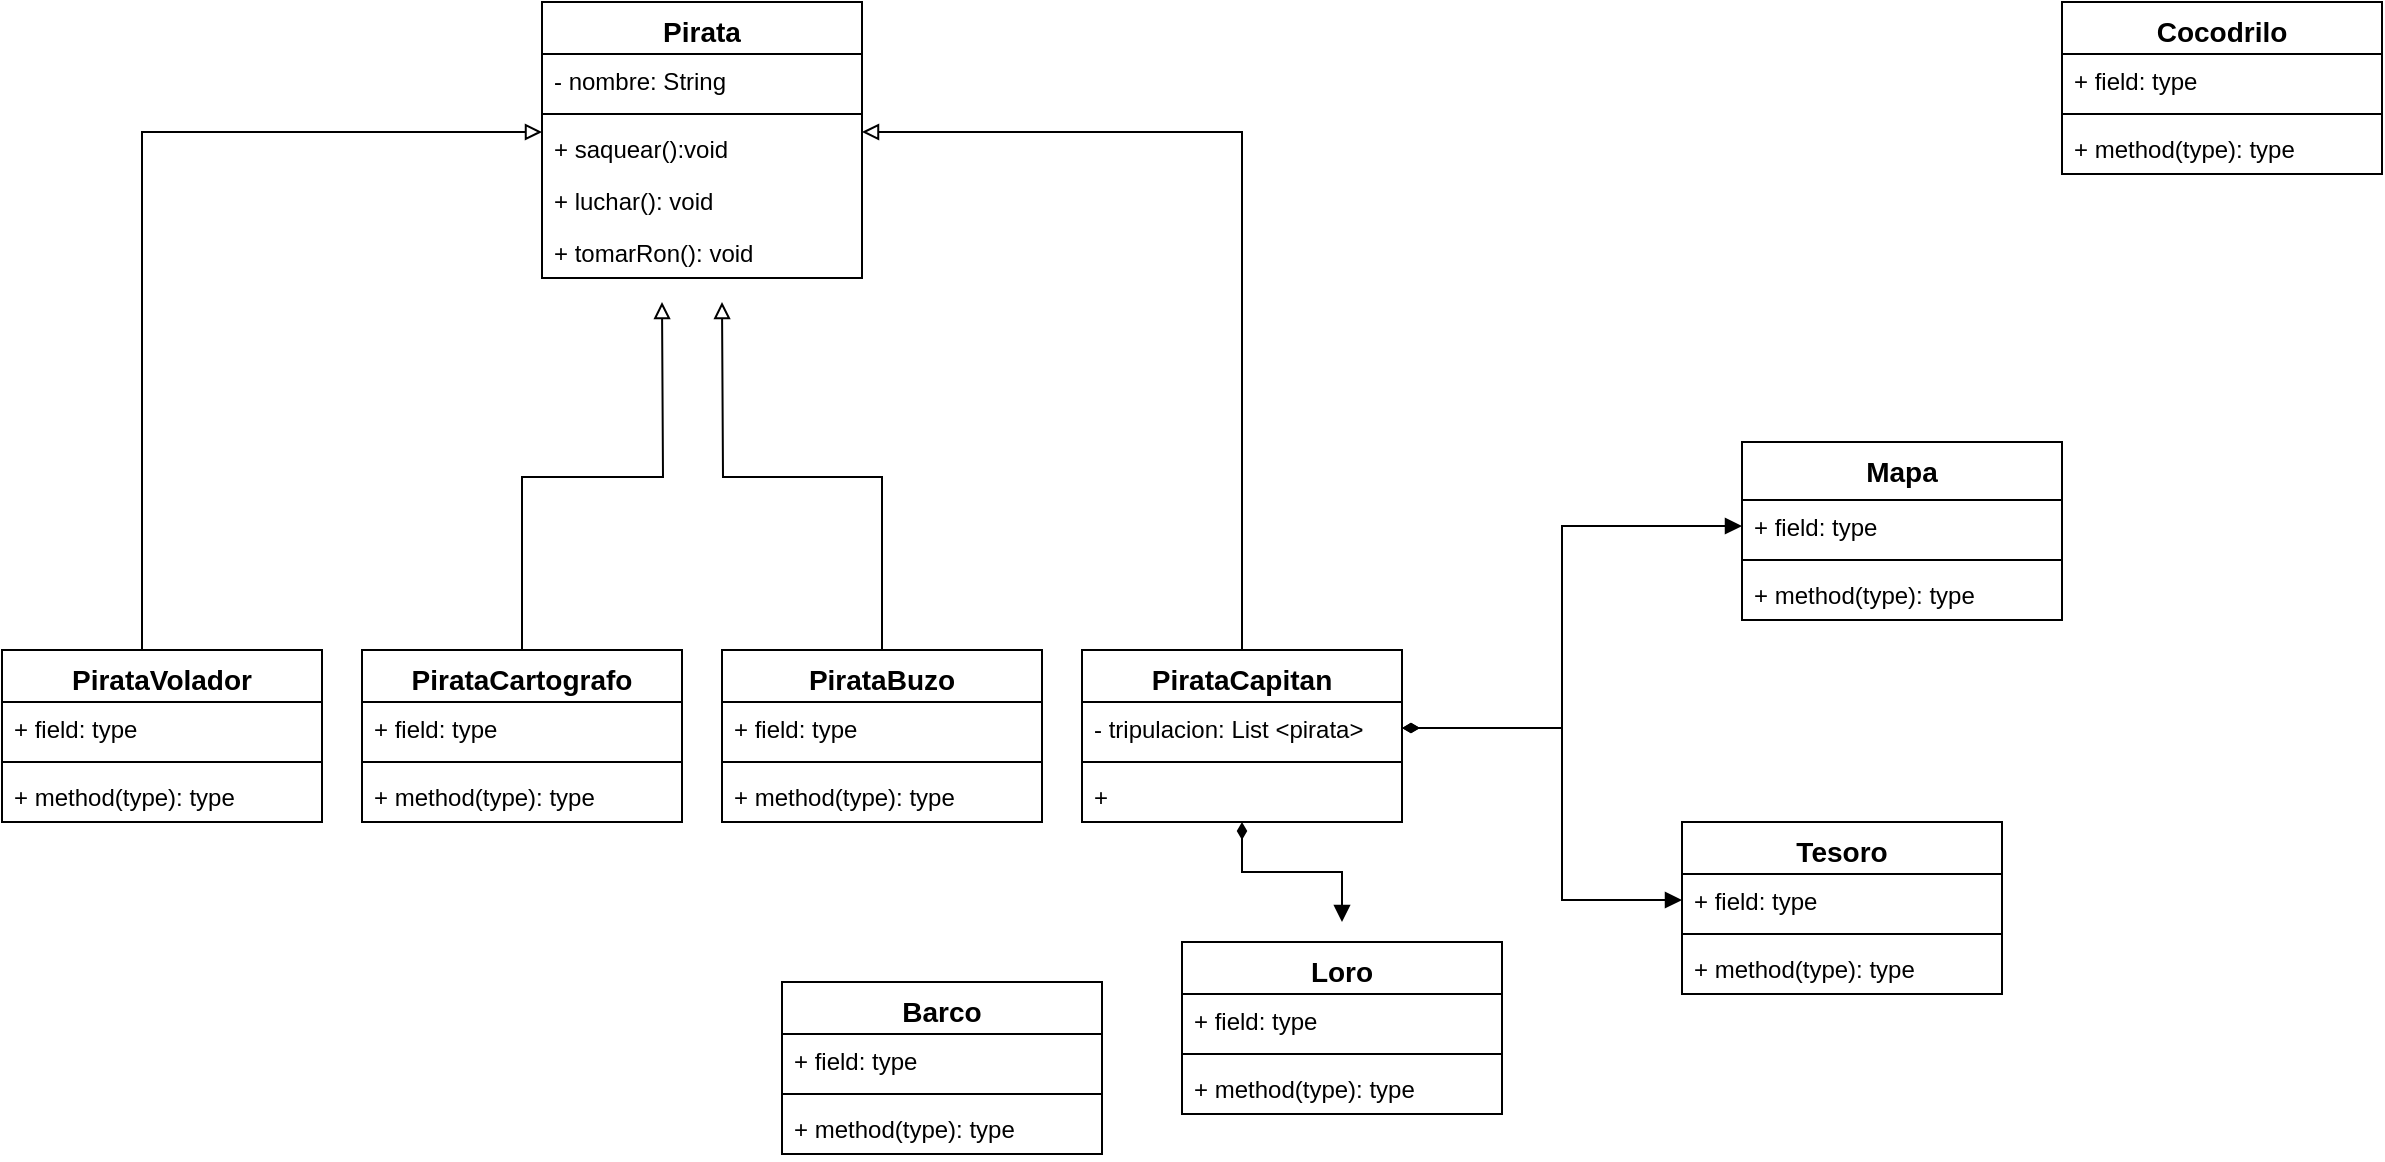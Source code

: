 <mxfile version="12.4.3" type="github" pages="1"><diagram name="Page-1" id="e7e014a7-5840-1c2e-5031-d8a46d1fe8dd"><mxGraphModel dx="2188" dy="553" grid="1" gridSize="10" guides="1" tooltips="1" connect="1" arrows="1" fold="1" page="1" pageScale="1" pageWidth="1169" pageHeight="826" background="#ffffff" math="0" shadow="0"><root><mxCell id="0"/><mxCell id="1" parent="0"/><mxCell id="y8XHKee-sw3lVYYuWsMx-46" value="Pirata" style="swimlane;fontStyle=1;align=center;verticalAlign=top;childLayout=stackLayout;horizontal=1;startSize=26;horizontalStack=0;resizeParent=1;resizeParentMax=0;resizeLast=0;collapsible=1;marginBottom=0;fontSize=14;" vertex="1" parent="1"><mxGeometry x="-440" y="90" width="160" height="138" as="geometry"/></mxCell><mxCell id="y8XHKee-sw3lVYYuWsMx-118" value="- nombre: String" style="text;strokeColor=none;fillColor=none;align=left;verticalAlign=top;spacingLeft=4;spacingRight=4;overflow=hidden;rotatable=0;points=[[0,0.5],[1,0.5]];portConstraint=eastwest;" vertex="1" parent="y8XHKee-sw3lVYYuWsMx-46"><mxGeometry y="26" width="160" height="26" as="geometry"/></mxCell><mxCell id="y8XHKee-sw3lVYYuWsMx-48" value="" style="line;strokeWidth=1;fillColor=none;align=left;verticalAlign=middle;spacingTop=-1;spacingLeft=3;spacingRight=3;rotatable=0;labelPosition=right;points=[];portConstraint=eastwest;" vertex="1" parent="y8XHKee-sw3lVYYuWsMx-46"><mxGeometry y="52" width="160" height="8" as="geometry"/></mxCell><mxCell id="y8XHKee-sw3lVYYuWsMx-49" value="+ saquear():void" style="text;strokeColor=none;fillColor=none;align=left;verticalAlign=top;spacingLeft=4;spacingRight=4;overflow=hidden;rotatable=0;points=[[0,0.5],[1,0.5]];portConstraint=eastwest;" vertex="1" parent="y8XHKee-sw3lVYYuWsMx-46"><mxGeometry y="60" width="160" height="26" as="geometry"/></mxCell><mxCell id="y8XHKee-sw3lVYYuWsMx-103" value="+ luchar(): void" style="text;strokeColor=none;fillColor=none;align=left;verticalAlign=top;spacingLeft=4;spacingRight=4;overflow=hidden;rotatable=0;points=[[0,0.5],[1,0.5]];portConstraint=eastwest;" vertex="1" parent="y8XHKee-sw3lVYYuWsMx-46"><mxGeometry y="86" width="160" height="26" as="geometry"/></mxCell><mxCell id="y8XHKee-sw3lVYYuWsMx-102" value="+ tomarRon(): void" style="text;strokeColor=none;fillColor=none;align=left;verticalAlign=top;spacingLeft=4;spacingRight=4;overflow=hidden;rotatable=0;points=[[0,0.5],[1,0.5]];portConstraint=eastwest;" vertex="1" parent="y8XHKee-sw3lVYYuWsMx-46"><mxGeometry y="112" width="160" height="26" as="geometry"/></mxCell><mxCell id="y8XHKee-sw3lVYYuWsMx-115" style="edgeStyle=orthogonalEdgeStyle;rounded=0;orthogonalLoop=1;jettySize=auto;html=1;entryX=1;entryY=0.5;entryDx=0;entryDy=0;fontSize=14;endArrow=block;endFill=0;" edge="1" parent="1" source="y8XHKee-sw3lVYYuWsMx-50"><mxGeometry relative="1" as="geometry"><mxPoint x="-280" y="155" as="targetPoint"/><Array as="points"><mxPoint x="-90" y="155"/></Array></mxGeometry></mxCell><mxCell id="y8XHKee-sw3lVYYuWsMx-50" value="PirataCapitan" style="swimlane;fontStyle=1;align=center;verticalAlign=top;childLayout=stackLayout;horizontal=1;startSize=26;horizontalStack=0;resizeParent=1;resizeParentMax=0;resizeLast=0;collapsible=1;marginBottom=0;fontSize=14;" vertex="1" parent="1"><mxGeometry x="-170" y="414" width="160" height="86" as="geometry"/></mxCell><mxCell id="y8XHKee-sw3lVYYuWsMx-51" value="- tripulacion: List &lt;pirata&gt; " style="text;strokeColor=none;fillColor=none;align=left;verticalAlign=top;spacingLeft=4;spacingRight=4;overflow=hidden;rotatable=0;points=[[0,0.5],[1,0.5]];portConstraint=eastwest;" vertex="1" parent="y8XHKee-sw3lVYYuWsMx-50"><mxGeometry y="26" width="160" height="26" as="geometry"/></mxCell><mxCell id="y8XHKee-sw3lVYYuWsMx-52" value="" style="line;strokeWidth=1;fillColor=none;align=left;verticalAlign=middle;spacingTop=-1;spacingLeft=3;spacingRight=3;rotatable=0;labelPosition=right;points=[];portConstraint=eastwest;" vertex="1" parent="y8XHKee-sw3lVYYuWsMx-50"><mxGeometry y="52" width="160" height="8" as="geometry"/></mxCell><mxCell id="y8XHKee-sw3lVYYuWsMx-53" value="+" style="text;strokeColor=none;fillColor=none;align=left;verticalAlign=top;spacingLeft=4;spacingRight=4;overflow=hidden;rotatable=0;points=[[0,0.5],[1,0.5]];portConstraint=eastwest;" vertex="1" parent="y8XHKee-sw3lVYYuWsMx-50"><mxGeometry y="60" width="160" height="26" as="geometry"/></mxCell><mxCell id="y8XHKee-sw3lVYYuWsMx-62" value="Barco" style="swimlane;fontStyle=1;align=center;verticalAlign=top;childLayout=stackLayout;horizontal=1;startSize=26;horizontalStack=0;resizeParent=1;resizeParentMax=0;resizeLast=0;collapsible=1;marginBottom=0;fontSize=14;" vertex="1" parent="1"><mxGeometry x="-320" y="580" width="160" height="86" as="geometry"/></mxCell><mxCell id="y8XHKee-sw3lVYYuWsMx-63" value="+ field: type" style="text;strokeColor=none;fillColor=none;align=left;verticalAlign=top;spacingLeft=4;spacingRight=4;overflow=hidden;rotatable=0;points=[[0,0.5],[1,0.5]];portConstraint=eastwest;" vertex="1" parent="y8XHKee-sw3lVYYuWsMx-62"><mxGeometry y="26" width="160" height="26" as="geometry"/></mxCell><mxCell id="y8XHKee-sw3lVYYuWsMx-64" value="" style="line;strokeWidth=1;fillColor=none;align=left;verticalAlign=middle;spacingTop=-1;spacingLeft=3;spacingRight=3;rotatable=0;labelPosition=right;points=[];portConstraint=eastwest;" vertex="1" parent="y8XHKee-sw3lVYYuWsMx-62"><mxGeometry y="52" width="160" height="8" as="geometry"/></mxCell><mxCell id="y8XHKee-sw3lVYYuWsMx-65" value="+ method(type): type" style="text;strokeColor=none;fillColor=none;align=left;verticalAlign=top;spacingLeft=4;spacingRight=4;overflow=hidden;rotatable=0;points=[[0,0.5],[1,0.5]];portConstraint=eastwest;" vertex="1" parent="y8XHKee-sw3lVYYuWsMx-62"><mxGeometry y="60" width="160" height="26" as="geometry"/></mxCell><mxCell id="y8XHKee-sw3lVYYuWsMx-66" value="Loro" style="swimlane;fontStyle=1;align=center;verticalAlign=top;childLayout=stackLayout;horizontal=1;startSize=26;horizontalStack=0;resizeParent=1;resizeParentMax=0;resizeLast=0;collapsible=1;marginBottom=0;fontSize=14;" vertex="1" parent="1"><mxGeometry x="-120" y="560" width="160" height="86" as="geometry"/></mxCell><mxCell id="y8XHKee-sw3lVYYuWsMx-67" value="+ field: type" style="text;strokeColor=none;fillColor=none;align=left;verticalAlign=top;spacingLeft=4;spacingRight=4;overflow=hidden;rotatable=0;points=[[0,0.5],[1,0.5]];portConstraint=eastwest;" vertex="1" parent="y8XHKee-sw3lVYYuWsMx-66"><mxGeometry y="26" width="160" height="26" as="geometry"/></mxCell><mxCell id="y8XHKee-sw3lVYYuWsMx-68" value="" style="line;strokeWidth=1;fillColor=none;align=left;verticalAlign=middle;spacingTop=-1;spacingLeft=3;spacingRight=3;rotatable=0;labelPosition=right;points=[];portConstraint=eastwest;" vertex="1" parent="y8XHKee-sw3lVYYuWsMx-66"><mxGeometry y="52" width="160" height="8" as="geometry"/></mxCell><mxCell id="y8XHKee-sw3lVYYuWsMx-69" value="+ method(type): type" style="text;strokeColor=none;fillColor=none;align=left;verticalAlign=top;spacingLeft=4;spacingRight=4;overflow=hidden;rotatable=0;points=[[0,0.5],[1,0.5]];portConstraint=eastwest;" vertex="1" parent="y8XHKee-sw3lVYYuWsMx-66"><mxGeometry y="60" width="160" height="26" as="geometry"/></mxCell><mxCell id="y8XHKee-sw3lVYYuWsMx-70" value="Cocodrilo" style="swimlane;fontStyle=1;align=center;verticalAlign=top;childLayout=stackLayout;horizontal=1;startSize=26;horizontalStack=0;resizeParent=1;resizeParentMax=0;resizeLast=0;collapsible=1;marginBottom=0;fontSize=14;" vertex="1" parent="1"><mxGeometry x="320" y="90" width="160" height="86" as="geometry"/></mxCell><mxCell id="y8XHKee-sw3lVYYuWsMx-71" value="+ field: type" style="text;strokeColor=none;fillColor=none;align=left;verticalAlign=top;spacingLeft=4;spacingRight=4;overflow=hidden;rotatable=0;points=[[0,0.5],[1,0.5]];portConstraint=eastwest;" vertex="1" parent="y8XHKee-sw3lVYYuWsMx-70"><mxGeometry y="26" width="160" height="26" as="geometry"/></mxCell><mxCell id="y8XHKee-sw3lVYYuWsMx-72" value="" style="line;strokeWidth=1;fillColor=none;align=left;verticalAlign=middle;spacingTop=-1;spacingLeft=3;spacingRight=3;rotatable=0;labelPosition=right;points=[];portConstraint=eastwest;" vertex="1" parent="y8XHKee-sw3lVYYuWsMx-70"><mxGeometry y="52" width="160" height="8" as="geometry"/></mxCell><mxCell id="y8XHKee-sw3lVYYuWsMx-73" value="+ method(type): type" style="text;strokeColor=none;fillColor=none;align=left;verticalAlign=top;spacingLeft=4;spacingRight=4;overflow=hidden;rotatable=0;points=[[0,0.5],[1,0.5]];portConstraint=eastwest;" vertex="1" parent="y8XHKee-sw3lVYYuWsMx-70"><mxGeometry y="60" width="160" height="26" as="geometry"/></mxCell><mxCell id="y8XHKee-sw3lVYYuWsMx-74" value="Tesoro" style="swimlane;fontStyle=1;align=center;verticalAlign=top;childLayout=stackLayout;horizontal=1;startSize=26;horizontalStack=0;resizeParent=1;resizeParentMax=0;resizeLast=0;collapsible=1;marginBottom=0;fontSize=14;" vertex="1" parent="1"><mxGeometry x="130" y="500" width="160" height="86" as="geometry"/></mxCell><mxCell id="y8XHKee-sw3lVYYuWsMx-75" value="+ field: type" style="text;strokeColor=none;fillColor=none;align=left;verticalAlign=top;spacingLeft=4;spacingRight=4;overflow=hidden;rotatable=0;points=[[0,0.5],[1,0.5]];portConstraint=eastwest;" vertex="1" parent="y8XHKee-sw3lVYYuWsMx-74"><mxGeometry y="26" width="160" height="26" as="geometry"/></mxCell><mxCell id="y8XHKee-sw3lVYYuWsMx-76" value="" style="line;strokeWidth=1;fillColor=none;align=left;verticalAlign=middle;spacingTop=-1;spacingLeft=3;spacingRight=3;rotatable=0;labelPosition=right;points=[];portConstraint=eastwest;" vertex="1" parent="y8XHKee-sw3lVYYuWsMx-74"><mxGeometry y="52" width="160" height="8" as="geometry"/></mxCell><mxCell id="y8XHKee-sw3lVYYuWsMx-77" value="+ method(type): type" style="text;strokeColor=none;fillColor=none;align=left;verticalAlign=top;spacingLeft=4;spacingRight=4;overflow=hidden;rotatable=0;points=[[0,0.5],[1,0.5]];portConstraint=eastwest;" vertex="1" parent="y8XHKee-sw3lVYYuWsMx-74"><mxGeometry y="60" width="160" height="26" as="geometry"/></mxCell><mxCell id="y8XHKee-sw3lVYYuWsMx-78" value="Mapa" style="swimlane;fontStyle=1;align=center;verticalAlign=top;childLayout=stackLayout;horizontal=1;startSize=29;horizontalStack=0;resizeParent=1;resizeParentMax=0;resizeLast=0;collapsible=1;marginBottom=0;fontSize=14;" vertex="1" parent="1"><mxGeometry x="160" y="310" width="160" height="89" as="geometry"/></mxCell><mxCell id="y8XHKee-sw3lVYYuWsMx-79" value="+ field: type" style="text;strokeColor=none;fillColor=none;align=left;verticalAlign=top;spacingLeft=4;spacingRight=4;overflow=hidden;rotatable=0;points=[[0,0.5],[1,0.5]];portConstraint=eastwest;" vertex="1" parent="y8XHKee-sw3lVYYuWsMx-78"><mxGeometry y="29" width="160" height="26" as="geometry"/></mxCell><mxCell id="y8XHKee-sw3lVYYuWsMx-80" value="" style="line;strokeWidth=1;fillColor=none;align=left;verticalAlign=middle;spacingTop=-1;spacingLeft=3;spacingRight=3;rotatable=0;labelPosition=right;points=[];portConstraint=eastwest;" vertex="1" parent="y8XHKee-sw3lVYYuWsMx-78"><mxGeometry y="55" width="160" height="8" as="geometry"/></mxCell><mxCell id="y8XHKee-sw3lVYYuWsMx-81" value="+ method(type): type" style="text;strokeColor=none;fillColor=none;align=left;verticalAlign=top;spacingLeft=4;spacingRight=4;overflow=hidden;rotatable=0;points=[[0,0.5],[1,0.5]];portConstraint=eastwest;" vertex="1" parent="y8XHKee-sw3lVYYuWsMx-78"><mxGeometry y="63" width="160" height="26" as="geometry"/></mxCell><mxCell id="y8XHKee-sw3lVYYuWsMx-117" style="edgeStyle=orthogonalEdgeStyle;rounded=0;orthogonalLoop=1;jettySize=auto;html=1;fontSize=14;endArrow=block;endFill=0;" edge="1" parent="1" source="y8XHKee-sw3lVYYuWsMx-82"><mxGeometry relative="1" as="geometry"><mxPoint x="-380" y="240" as="targetPoint"/></mxGeometry></mxCell><mxCell id="y8XHKee-sw3lVYYuWsMx-82" value="PirataCartografo" style="swimlane;fontStyle=1;align=center;verticalAlign=top;childLayout=stackLayout;horizontal=1;startSize=26;horizontalStack=0;resizeParent=1;resizeParentMax=0;resizeLast=0;collapsible=1;marginBottom=0;fontSize=14;" vertex="1" parent="1"><mxGeometry x="-530" y="414" width="160" height="86" as="geometry"/></mxCell><mxCell id="y8XHKee-sw3lVYYuWsMx-83" value="+ field: type" style="text;strokeColor=none;fillColor=none;align=left;verticalAlign=top;spacingLeft=4;spacingRight=4;overflow=hidden;rotatable=0;points=[[0,0.5],[1,0.5]];portConstraint=eastwest;" vertex="1" parent="y8XHKee-sw3lVYYuWsMx-82"><mxGeometry y="26" width="160" height="26" as="geometry"/></mxCell><mxCell id="y8XHKee-sw3lVYYuWsMx-84" value="" style="line;strokeWidth=1;fillColor=none;align=left;verticalAlign=middle;spacingTop=-1;spacingLeft=3;spacingRight=3;rotatable=0;labelPosition=right;points=[];portConstraint=eastwest;" vertex="1" parent="y8XHKee-sw3lVYYuWsMx-82"><mxGeometry y="52" width="160" height="8" as="geometry"/></mxCell><mxCell id="y8XHKee-sw3lVYYuWsMx-85" value="+ method(type): type" style="text;strokeColor=none;fillColor=none;align=left;verticalAlign=top;spacingLeft=4;spacingRight=4;overflow=hidden;rotatable=0;points=[[0,0.5],[1,0.5]];portConstraint=eastwest;" vertex="1" parent="y8XHKee-sw3lVYYuWsMx-82"><mxGeometry y="60" width="160" height="26" as="geometry"/></mxCell><mxCell id="y8XHKee-sw3lVYYuWsMx-116" style="edgeStyle=orthogonalEdgeStyle;rounded=0;orthogonalLoop=1;jettySize=auto;html=1;fontSize=14;endArrow=block;endFill=0;" edge="1" parent="1" source="y8XHKee-sw3lVYYuWsMx-90"><mxGeometry relative="1" as="geometry"><mxPoint x="-350" y="240" as="targetPoint"/></mxGeometry></mxCell><mxCell id="y8XHKee-sw3lVYYuWsMx-90" value="PirataBuzo" style="swimlane;fontStyle=1;align=center;verticalAlign=top;childLayout=stackLayout;horizontal=1;startSize=26;horizontalStack=0;resizeParent=1;resizeParentMax=0;resizeLast=0;collapsible=1;marginBottom=0;fontSize=14;" vertex="1" parent="1"><mxGeometry x="-350" y="414" width="160" height="86" as="geometry"/></mxCell><mxCell id="y8XHKee-sw3lVYYuWsMx-91" value="+ field: type" style="text;strokeColor=none;fillColor=none;align=left;verticalAlign=top;spacingLeft=4;spacingRight=4;overflow=hidden;rotatable=0;points=[[0,0.5],[1,0.5]];portConstraint=eastwest;" vertex="1" parent="y8XHKee-sw3lVYYuWsMx-90"><mxGeometry y="26" width="160" height="26" as="geometry"/></mxCell><mxCell id="y8XHKee-sw3lVYYuWsMx-92" value="" style="line;strokeWidth=1;fillColor=none;align=left;verticalAlign=middle;spacingTop=-1;spacingLeft=3;spacingRight=3;rotatable=0;labelPosition=right;points=[];portConstraint=eastwest;" vertex="1" parent="y8XHKee-sw3lVYYuWsMx-90"><mxGeometry y="52" width="160" height="8" as="geometry"/></mxCell><mxCell id="y8XHKee-sw3lVYYuWsMx-93" value="+ method(type): type" style="text;strokeColor=none;fillColor=none;align=left;verticalAlign=top;spacingLeft=4;spacingRight=4;overflow=hidden;rotatable=0;points=[[0,0.5],[1,0.5]];portConstraint=eastwest;" vertex="1" parent="y8XHKee-sw3lVYYuWsMx-90"><mxGeometry y="60" width="160" height="26" as="geometry"/></mxCell><mxCell id="y8XHKee-sw3lVYYuWsMx-114" style="edgeStyle=orthogonalEdgeStyle;rounded=0;orthogonalLoop=1;jettySize=auto;html=1;entryX=0;entryY=0.5;entryDx=0;entryDy=0;fontSize=14;endArrow=block;endFill=0;" edge="1" parent="1" source="y8XHKee-sw3lVYYuWsMx-98"><mxGeometry relative="1" as="geometry"><mxPoint x="-440" y="155" as="targetPoint"/><Array as="points"><mxPoint x="-640" y="155"/></Array></mxGeometry></mxCell><mxCell id="y8XHKee-sw3lVYYuWsMx-98" value="PirataVolador" style="swimlane;fontStyle=1;align=center;verticalAlign=top;childLayout=stackLayout;horizontal=1;startSize=26;horizontalStack=0;resizeParent=1;resizeParentMax=0;resizeLast=0;collapsible=1;marginBottom=0;fontSize=14;" vertex="1" parent="1"><mxGeometry x="-710" y="414" width="160" height="86" as="geometry"/></mxCell><mxCell id="y8XHKee-sw3lVYYuWsMx-99" value="+ field: type" style="text;strokeColor=none;fillColor=none;align=left;verticalAlign=top;spacingLeft=4;spacingRight=4;overflow=hidden;rotatable=0;points=[[0,0.5],[1,0.5]];portConstraint=eastwest;" vertex="1" parent="y8XHKee-sw3lVYYuWsMx-98"><mxGeometry y="26" width="160" height="26" as="geometry"/></mxCell><mxCell id="y8XHKee-sw3lVYYuWsMx-100" value="" style="line;strokeWidth=1;fillColor=none;align=left;verticalAlign=middle;spacingTop=-1;spacingLeft=3;spacingRight=3;rotatable=0;labelPosition=right;points=[];portConstraint=eastwest;" vertex="1" parent="y8XHKee-sw3lVYYuWsMx-98"><mxGeometry y="52" width="160" height="8" as="geometry"/></mxCell><mxCell id="y8XHKee-sw3lVYYuWsMx-101" value="+ method(type): type" style="text;strokeColor=none;fillColor=none;align=left;verticalAlign=top;spacingLeft=4;spacingRight=4;overflow=hidden;rotatable=0;points=[[0,0.5],[1,0.5]];portConstraint=eastwest;" vertex="1" parent="y8XHKee-sw3lVYYuWsMx-98"><mxGeometry y="60" width="160" height="26" as="geometry"/></mxCell><mxCell id="y8XHKee-sw3lVYYuWsMx-120" style="edgeStyle=orthogonalEdgeStyle;rounded=0;orthogonalLoop=1;jettySize=auto;html=1;endArrow=block;endFill=1;fontSize=14;startArrow=diamondThin;startFill=1;" edge="1" parent="1" source="y8XHKee-sw3lVYYuWsMx-53"><mxGeometry relative="1" as="geometry"><mxPoint x="-40" y="550" as="targetPoint"/><Array as="points"><mxPoint x="-90" y="525"/><mxPoint x="-40" y="525"/></Array></mxGeometry></mxCell><mxCell id="y8XHKee-sw3lVYYuWsMx-121" style="edgeStyle=orthogonalEdgeStyle;rounded=0;orthogonalLoop=1;jettySize=auto;html=1;entryX=0;entryY=0.5;entryDx=0;entryDy=0;startArrow=diamondThin;startFill=1;endArrow=block;endFill=1;fontSize=14;" edge="1" parent="1" source="y8XHKee-sw3lVYYuWsMx-51" target="y8XHKee-sw3lVYYuWsMx-75"><mxGeometry relative="1" as="geometry"><Array as="points"><mxPoint x="70" y="453"/><mxPoint x="70" y="539"/></Array></mxGeometry></mxCell><mxCell id="y8XHKee-sw3lVYYuWsMx-123" style="edgeStyle=orthogonalEdgeStyle;rounded=0;orthogonalLoop=1;jettySize=auto;html=1;entryX=0;entryY=0.5;entryDx=0;entryDy=0;startArrow=diamondThin;startFill=1;endArrow=block;endFill=1;fontSize=14;" edge="1" parent="1" source="y8XHKee-sw3lVYYuWsMx-51" target="y8XHKee-sw3lVYYuWsMx-79"><mxGeometry relative="1" as="geometry"><Array as="points"><mxPoint x="70" y="453"/><mxPoint x="70" y="352"/></Array></mxGeometry></mxCell></root></mxGraphModel></diagram></mxfile>
